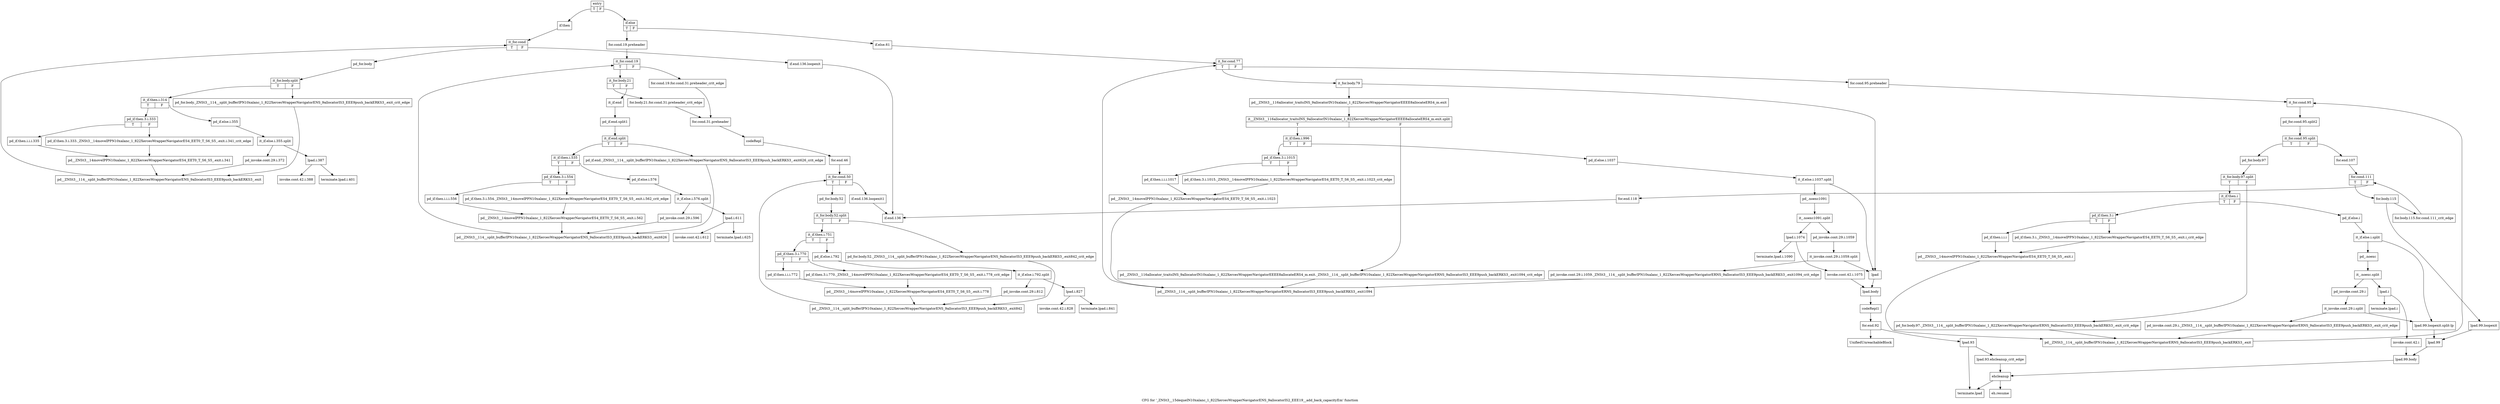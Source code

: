 digraph "CFG for '_ZNSt3__15dequeIN10xalanc_1_822XercesWrapperNavigatorENS_9allocatorIS2_EEE19__add_back_capacityEm' function" {
	label="CFG for '_ZNSt3__15dequeIN10xalanc_1_822XercesWrapperNavigatorENS_9allocatorIS2_EEE19__add_back_capacityEm' function";

	Node0x9429f00 [shape=record,label="{entry|{<s0>T|<s1>F}}"];
	Node0x9429f00:s0 -> Node0x94aae20;
	Node0x9429f00:s1 -> Node0x94ab2d0;
	Node0x94aae20 [shape=record,label="{if.then}"];
	Node0x94aae20 -> Node0x94aae70;
	Node0x94aae70 [shape=record,label="{it_for.cond|{<s0>T|<s1>F}}"];
	Node0x94aae70:s0 -> Node0x94aaec0;
	Node0x94aae70:s1 -> Node0x94ace00;
	Node0x94aaec0 [shape=record,label="{pd_for.body}"];
	Node0x94aaec0 -> Node0xcd2f610;
	Node0xcd2f610 [shape=record,label="{it_for.body.split|{<s0>T|<s1>F}}"];
	Node0xcd2f610:s0 -> Node0x94aaf60;
	Node0xcd2f610:s1 -> Node0x94aaf10;
	Node0x94aaf10 [shape=record,label="{pd_for.body._ZNSt3__114__split_bufferIPN10xalanc_1_822XercesWrapperNavigatorENS_9allocatorIS3_EEE9push_backERKS3_.exit_crit_edge}"];
	Node0x94aaf10 -> Node0x94ab280;
	Node0x94aaf60 [shape=record,label="{it_if.then.i.314|{<s0>T|<s1>F}}"];
	Node0x94aaf60:s0 -> Node0x94aafb0;
	Node0x94aaf60:s1 -> Node0x94ab0f0;
	Node0x94aafb0 [shape=record,label="{pd_if.then.3.i.333|{<s0>T|<s1>F}}"];
	Node0x94aafb0:s0 -> Node0x94ab050;
	Node0x94aafb0:s1 -> Node0x94ab000;
	Node0x94ab000 [shape=record,label="{pd_if.then.3.i.333._ZNSt3__14moveIPPN10xalanc_1_822XercesWrapperNavigatorES4_EET0_T_S6_S5_.exit.i.341_crit_edge}"];
	Node0x94ab000 -> Node0x94ab0a0;
	Node0x94ab050 [shape=record,label="{pd_if.then.i.i.i.335}"];
	Node0x94ab050 -> Node0x94ab0a0;
	Node0x94ab0a0 [shape=record,label="{pd__ZNSt3__14moveIPPN10xalanc_1_822XercesWrapperNavigatorES4_EET0_T_S6_S5_.exit.i.341}"];
	Node0x94ab0a0 -> Node0x94ab280;
	Node0x94ab0f0 [shape=record,label="{pd_if.else.i.355}"];
	Node0x94ab0f0 -> Node0xcd2f660;
	Node0xcd2f660 [shape=record,label="{it_if.else.i.355.split}"];
	Node0xcd2f660 -> Node0x94ab140;
	Node0xcd2f660 -> Node0x94ab190;
	Node0x94ab140 [shape=record,label="{pd_invoke.cont.29.i.372}"];
	Node0x94ab140 -> Node0x94ab280;
	Node0x94ab190 [shape=record,label="{lpad.i.387}"];
	Node0x94ab190 -> Node0x94ab1e0;
	Node0x94ab190 -> Node0x94ab230;
	Node0x94ab1e0 [shape=record,label="{invoke.cont.42.i.388}"];
	Node0x94ab230 [shape=record,label="{terminate.lpad.i.401}"];
	Node0x94ab280 [shape=record,label="{pd__ZNSt3__114__split_bufferIPN10xalanc_1_822XercesWrapperNavigatorENS_9allocatorIS3_EEE9push_backERKS3_.exit}"];
	Node0x94ab280 -> Node0x94aae70;
	Node0x94ab2d0 [shape=record,label="{if.else|{<s0>T|<s1>F}}"];
	Node0x94ab2d0:s0 -> Node0x94ab320;
	Node0x94ab2d0:s1 -> Node0x94abe10;
	Node0x94ab320 [shape=record,label="{for.cond.19.preheader}"];
	Node0x94ab320 -> Node0x94ab370;
	Node0x94ab370 [shape=record,label="{it_for.cond.19|{<s0>T|<s1>F}}"];
	Node0x94ab370:s0 -> Node0x94ab460;
	Node0x94ab370:s1 -> Node0x94ab3c0;
	Node0x94ab3c0 [shape=record,label="{for.cond.19.for.cond.31.preheader_crit_edge}"];
	Node0x94ab3c0 -> Node0x94ab410;
	Node0x94ab410 [shape=record,label="{for.cond.31.preheader}"];
	Node0x94ab410 -> Node0x94ab910;
	Node0x94ab460 [shape=record,label="{it_for.body.21|{<s0>T|<s1>F}}"];
	Node0x94ab460:s0 -> Node0x94ab4b0;
	Node0x94ab460:s1 -> Node0x94ab500;
	Node0x94ab4b0 [shape=record,label="{for.body.21.for.cond.31.preheader_crit_edge}"];
	Node0x94ab4b0 -> Node0x94ab410;
	Node0x94ab500 [shape=record,label="{it_if.end}"];
	Node0x94ab500 -> Node0xcd2f6b0;
	Node0xcd2f6b0 [shape=record,label="{pd_if.end.split1}"];
	Node0xcd2f6b0 -> Node0xcd2f7a0;
	Node0xcd2f7a0 [shape=record,label="{it_if.end.split|{<s0>T|<s1>F}}"];
	Node0xcd2f7a0:s0 -> Node0x94ab5a0;
	Node0xcd2f7a0:s1 -> Node0x94ab550;
	Node0x94ab550 [shape=record,label="{pd_if.end._ZNSt3__114__split_bufferIPN10xalanc_1_822XercesWrapperNavigatorENS_9allocatorIS3_EEE9push_backERKS3_.exit626_crit_edge}"];
	Node0x94ab550 -> Node0x94ab8c0;
	Node0x94ab5a0 [shape=record,label="{it_if.then.i.535|{<s0>T|<s1>F}}"];
	Node0x94ab5a0:s0 -> Node0x94ab5f0;
	Node0x94ab5a0:s1 -> Node0x94ab730;
	Node0x94ab5f0 [shape=record,label="{pd_if.then.3.i.554|{<s0>T|<s1>F}}"];
	Node0x94ab5f0:s0 -> Node0x94ab690;
	Node0x94ab5f0:s1 -> Node0x94ab640;
	Node0x94ab640 [shape=record,label="{pd_if.then.3.i.554._ZNSt3__14moveIPPN10xalanc_1_822XercesWrapperNavigatorES4_EET0_T_S6_S5_.exit.i.562_crit_edge}"];
	Node0x94ab640 -> Node0x94ab6e0;
	Node0x94ab690 [shape=record,label="{pd_if.then.i.i.i.556}"];
	Node0x94ab690 -> Node0x94ab6e0;
	Node0x94ab6e0 [shape=record,label="{pd__ZNSt3__14moveIPPN10xalanc_1_822XercesWrapperNavigatorES4_EET0_T_S6_S5_.exit.i.562}"];
	Node0x94ab6e0 -> Node0x94ab8c0;
	Node0x94ab730 [shape=record,label="{pd_if.else.i.576}"];
	Node0x94ab730 -> Node0xcd2f890;
	Node0xcd2f890 [shape=record,label="{it_if.else.i.576.split}"];
	Node0xcd2f890 -> Node0x94ab780;
	Node0xcd2f890 -> Node0x94ab7d0;
	Node0x94ab780 [shape=record,label="{pd_invoke.cont.29.i.596}"];
	Node0x94ab780 -> Node0x94ab8c0;
	Node0x94ab7d0 [shape=record,label="{lpad.i.611}"];
	Node0x94ab7d0 -> Node0x94ab820;
	Node0x94ab7d0 -> Node0x94ab870;
	Node0x94ab820 [shape=record,label="{invoke.cont.42.i.612}"];
	Node0x94ab870 [shape=record,label="{terminate.lpad.i.625}"];
	Node0x94ab8c0 [shape=record,label="{pd__ZNSt3__114__split_bufferIPN10xalanc_1_822XercesWrapperNavigatorENS_9allocatorIS3_EEE9push_backERKS3_.exit626}"];
	Node0x94ab8c0 -> Node0x94ab370;
	Node0x94ab910 [shape=record,label="{codeRepl}"];
	Node0x94ab910 -> Node0x94ab960;
	Node0x94ab960 [shape=record,label="{for.end.46}"];
	Node0x94ab960 -> Node0x94ab9b0;
	Node0x94ab9b0 [shape=record,label="{it_for.cond.50|{<s0>T|<s1>F}}"];
	Node0x94ab9b0:s0 -> Node0x94aba00;
	Node0x94ab9b0:s1 -> Node0x94ace50;
	Node0x94aba00 [shape=record,label="{pd_for.body.52}"];
	Node0x94aba00 -> Node0xcd2f8e0;
	Node0xcd2f8e0 [shape=record,label="{it_for.body.52.split|{<s0>T|<s1>F}}"];
	Node0xcd2f8e0:s0 -> Node0x94abaa0;
	Node0xcd2f8e0:s1 -> Node0x94aba50;
	Node0x94aba50 [shape=record,label="{pd_for.body.52._ZNSt3__114__split_bufferIPN10xalanc_1_822XercesWrapperNavigatorENS_9allocatorIS3_EEE9push_backERKS3_.exit842_crit_edge}"];
	Node0x94aba50 -> Node0x94abdc0;
	Node0x94abaa0 [shape=record,label="{it_if.then.i.751|{<s0>T|<s1>F}}"];
	Node0x94abaa0:s0 -> Node0x94abaf0;
	Node0x94abaa0:s1 -> Node0x94abc30;
	Node0x94abaf0 [shape=record,label="{pd_if.then.3.i.770|{<s0>T|<s1>F}}"];
	Node0x94abaf0:s0 -> Node0x94abb90;
	Node0x94abaf0:s1 -> Node0x94abb40;
	Node0x94abb40 [shape=record,label="{pd_if.then.3.i.770._ZNSt3__14moveIPPN10xalanc_1_822XercesWrapperNavigatorES4_EET0_T_S6_S5_.exit.i.778_crit_edge}"];
	Node0x94abb40 -> Node0x94abbe0;
	Node0x94abb90 [shape=record,label="{pd_if.then.i.i.i.772}"];
	Node0x94abb90 -> Node0x94abbe0;
	Node0x94abbe0 [shape=record,label="{pd__ZNSt3__14moveIPPN10xalanc_1_822XercesWrapperNavigatorES4_EET0_T_S6_S5_.exit.i.778}"];
	Node0x94abbe0 -> Node0x94abdc0;
	Node0x94abc30 [shape=record,label="{pd_if.else.i.792}"];
	Node0x94abc30 -> Node0xcd2f980;
	Node0xcd2f980 [shape=record,label="{it_if.else.i.792.split}"];
	Node0xcd2f980 -> Node0x94abc80;
	Node0xcd2f980 -> Node0x94abcd0;
	Node0x94abc80 [shape=record,label="{pd_invoke.cont.29.i.812}"];
	Node0x94abc80 -> Node0x94abdc0;
	Node0x94abcd0 [shape=record,label="{lpad.i.827}"];
	Node0x94abcd0 -> Node0x94abd20;
	Node0x94abcd0 -> Node0x94abd70;
	Node0x94abd20 [shape=record,label="{invoke.cont.42.i.828}"];
	Node0x94abd70 [shape=record,label="{terminate.lpad.i.841}"];
	Node0x94abdc0 [shape=record,label="{pd__ZNSt3__114__split_bufferIPN10xalanc_1_822XercesWrapperNavigatorENS_9allocatorIS3_EEE9push_backERKS3_.exit842}"];
	Node0x94abdc0 -> Node0x94ab9b0;
	Node0x94abe10 [shape=record,label="{if.else.61}"];
	Node0x94abe10 -> Node0x94abe60;
	Node0x94abe60 [shape=record,label="{it_for.cond.77|{<s0>T|<s1>F}}"];
	Node0x94abe60:s0 -> Node0x94abf00;
	Node0x94abe60:s1 -> Node0x94abeb0;
	Node0x94abeb0 [shape=record,label="{for.cond.95.preheader}"];
	Node0x94abeb0 -> Node0x94ac5e0;
	Node0x94abf00 [shape=record,label="{it_for.body.79}"];
	Node0x94abf00 -> Node0x94abf50;
	Node0x94abf00 -> Node0x94ac400;
	Node0x94abf50 [shape=record,label="{pd__ZNSt3__116allocator_traitsINS_9allocatorIN10xalanc_1_822XercesWrapperNavigatorEEEE8allocateERS4_m.exit}"];
	Node0x94abf50 -> Node0xcd2fac0;
	Node0xcd2fac0 [shape=record,label="{it__ZNSt3__116allocator_traitsINS_9allocatorIN10xalanc_1_822XercesWrapperNavigatorEEEE8allocateERS4_m.exit.split|{<s0>T|<s1>F}}"];
	Node0xcd2fac0:s0 -> Node0x94abff0;
	Node0xcd2fac0:s1 -> Node0x94abfa0;
	Node0x94abfa0 [shape=record,label="{pd__ZNSt3__116allocator_traitsINS_9allocatorIN10xalanc_1_822XercesWrapperNavigatorEEEE8allocateERS4_m.exit._ZNSt3__114__split_bufferIPN10xalanc_1_822XercesWrapperNavigatorERNS_9allocatorIS3_EEE9push_backERKS3_.exit1094_crit_edge}"];
	Node0x94abfa0 -> Node0x94ac3b0;
	Node0x94abff0 [shape=record,label="{it_if.then.i.996|{<s0>T|<s1>F}}"];
	Node0x94abff0:s0 -> Node0x94ac040;
	Node0x94abff0:s1 -> Node0x94ac180;
	Node0x94ac040 [shape=record,label="{pd_if.then.3.i.1015|{<s0>T|<s1>F}}"];
	Node0x94ac040:s0 -> Node0x94ac0e0;
	Node0x94ac040:s1 -> Node0x94ac090;
	Node0x94ac090 [shape=record,label="{pd_if.then.3.i.1015._ZNSt3__14moveIPPN10xalanc_1_822XercesWrapperNavigatorES4_EET0_T_S6_S5_.exit.i.1023_crit_edge}"];
	Node0x94ac090 -> Node0x94ac130;
	Node0x94ac0e0 [shape=record,label="{pd_if.then.i.i.i.1017}"];
	Node0x94ac0e0 -> Node0x94ac130;
	Node0x94ac130 [shape=record,label="{pd__ZNSt3__14moveIPPN10xalanc_1_822XercesWrapperNavigatorES4_EET0_T_S6_S5_.exit.i.1023}"];
	Node0x94ac130 -> Node0x94ac3b0;
	Node0x94ac180 [shape=record,label="{pd_if.else.i.1037}"];
	Node0x94ac180 -> Node0xcd2f930;
	Node0xcd2f930 [shape=record,label="{it_if.else.i.1037.split}"];
	Node0xcd2f930 -> Node0x94ac1d0;
	Node0xcd2f930 -> Node0x94ac400;
	Node0x94ac1d0 [shape=record,label="{pd_.noexc1091}"];
	Node0x94ac1d0 -> Node0xcd2f9d0;
	Node0xcd2f9d0 [shape=record,label="{it_.noexc1091.split}"];
	Node0xcd2f9d0 -> Node0x94ac220;
	Node0xcd2f9d0 -> Node0x94ac2c0;
	Node0x94ac220 [shape=record,label="{pd_invoke.cont.29.i.1059}"];
	Node0x94ac220 -> Node0xcd2f7f0;
	Node0xcd2f7f0 [shape=record,label="{it_invoke.cont.29.i.1059.split}"];
	Node0xcd2f7f0 -> Node0x94ac270;
	Node0xcd2f7f0 -> Node0x94ac400;
	Node0x94ac270 [shape=record,label="{pd_invoke.cont.29.i.1059._ZNSt3__114__split_bufferIPN10xalanc_1_822XercesWrapperNavigatorERNS_9allocatorIS3_EEE9push_backERKS3_.exit1094_crit_edge}"];
	Node0x94ac270 -> Node0x94ac3b0;
	Node0x94ac2c0 [shape=record,label="{lpad.i.1074}"];
	Node0x94ac2c0 -> Node0x94ac310;
	Node0x94ac2c0 -> Node0x94ac360;
	Node0x94ac310 [shape=record,label="{invoke.cont.42.i.1075}"];
	Node0x94ac310 -> Node0x94ac450;
	Node0x94ac360 [shape=record,label="{terminate.lpad.i.1090}"];
	Node0x94ac3b0 [shape=record,label="{pd__ZNSt3__114__split_bufferIPN10xalanc_1_822XercesWrapperNavigatorERNS_9allocatorIS3_EEE9push_backERKS3_.exit1094}"];
	Node0x94ac3b0 -> Node0x94abe60;
	Node0x94ac400 [shape=record,label="{lpad}"];
	Node0x94ac400 -> Node0x94ac450;
	Node0x94ac450 [shape=record,label="{lpad.body}"];
	Node0x94ac450 -> Node0x94ac4a0;
	Node0x94ac4a0 [shape=record,label="{codeRepl1}"];
	Node0x94ac4a0 -> Node0x94ac4f0;
	Node0x94ac4f0 [shape=record,label="{for.end.92}"];
	Node0x94ac4f0 -> Node0x94acf90;
	Node0x94ac4f0 -> Node0x94ac540;
	Node0x94ac540 [shape=record,label="{lpad.93}"];
	Node0x94ac540 -> Node0x94ac590;
	Node0x94ac540 -> Node0x94acf40;
	Node0x94ac590 [shape=record,label="{lpad.93.ehcleanup_crit_edge}"];
	Node0x94ac590 -> Node0x94acdb0;
	Node0x94ac5e0 [shape=record,label="{it_for.cond.95}"];
	Node0x94ac5e0 -> Node0xcd2fc00;
	Node0xcd2fc00 [shape=record,label="{pd_for.cond.95.split2}"];
	Node0xcd2fc00 -> Node0xcd2fb10;
	Node0xcd2fb10 [shape=record,label="{it_for.cond.95.split|{<s0>T|<s1>F}}"];
	Node0xcd2fb10:s0 -> Node0x94ac630;
	Node0xcd2fb10:s1 -> Node0x94acc20;
	Node0x94ac630 [shape=record,label="{pd_for.body.97}"];
	Node0x94ac630 -> Node0xcd2fde0;
	Node0xcd2fde0 [shape=record,label="{it_for.body.97.split|{<s0>T|<s1>F}}"];
	Node0xcd2fde0:s0 -> Node0x94ac6d0;
	Node0xcd2fde0:s1 -> Node0x94ac680;
	Node0x94ac680 [shape=record,label="{pd_for.body.97._ZNSt3__114__split_bufferIPN10xalanc_1_822XercesWrapperNavigatorERNS_9allocatorIS3_EEE9push_backERKS3_.exit_crit_edge}"];
	Node0x94ac680 -> Node0x94aca90;
	Node0x94ac6d0 [shape=record,label="{it_if.then.i|{<s0>T|<s1>F}}"];
	Node0x94ac6d0:s0 -> Node0x94ac720;
	Node0x94ac6d0:s1 -> Node0x94ac860;
	Node0x94ac720 [shape=record,label="{pd_if.then.3.i|{<s0>T|<s1>F}}"];
	Node0x94ac720:s0 -> Node0x94ac7c0;
	Node0x94ac720:s1 -> Node0x94ac770;
	Node0x94ac770 [shape=record,label="{pd_if.then.3.i._ZNSt3__14moveIPPN10xalanc_1_822XercesWrapperNavigatorES4_EET0_T_S6_S5_.exit.i_crit_edge}"];
	Node0x94ac770 -> Node0x94ac810;
	Node0x94ac7c0 [shape=record,label="{pd_if.then.i.i.i}"];
	Node0x94ac7c0 -> Node0x94ac810;
	Node0x94ac810 [shape=record,label="{pd__ZNSt3__14moveIPPN10xalanc_1_822XercesWrapperNavigatorES4_EET0_T_S6_S5_.exit.i}"];
	Node0x94ac810 -> Node0x94aca90;
	Node0x94ac860 [shape=record,label="{pd_if.else.i}"];
	Node0x94ac860 -> Node0xcd2fbb0;
	Node0xcd2fbb0 [shape=record,label="{it_if.else.i.split}"];
	Node0xcd2fbb0 -> Node0x94ac8b0;
	Node0xcd2fbb0 -> Node0x94acb30;
	Node0x94ac8b0 [shape=record,label="{pd_.noexc}"];
	Node0x94ac8b0 -> Node0xcd2fc50;
	Node0xcd2fc50 [shape=record,label="{it_.noexc.split}"];
	Node0xcd2fc50 -> Node0x94ac900;
	Node0xcd2fc50 -> Node0x94ac9a0;
	Node0x94ac900 [shape=record,label="{pd_invoke.cont.29.i}"];
	Node0x94ac900 -> Node0xcd2fd40;
	Node0xcd2fd40 [shape=record,label="{it_invoke.cont.29.i.split}"];
	Node0xcd2fd40 -> Node0x94ac950;
	Node0xcd2fd40 -> Node0x94acb30;
	Node0x94ac950 [shape=record,label="{pd_invoke.cont.29.i._ZNSt3__114__split_bufferIPN10xalanc_1_822XercesWrapperNavigatorERNS_9allocatorIS3_EEE9push_backERKS3_.exit_crit_edge}"];
	Node0x94ac950 -> Node0x94aca90;
	Node0x94ac9a0 [shape=record,label="{lpad.i}"];
	Node0x94ac9a0 -> Node0x94ac9f0;
	Node0x94ac9a0 -> Node0x94aca40;
	Node0x94ac9f0 [shape=record,label="{invoke.cont.42.i}"];
	Node0x94ac9f0 -> Node0x94acbd0;
	Node0x94aca40 [shape=record,label="{terminate.lpad.i}"];
	Node0x94aca90 [shape=record,label="{pd__ZNSt3__114__split_bufferIPN10xalanc_1_822XercesWrapperNavigatorERNS_9allocatorIS3_EEE9push_backERKS3_.exit}"];
	Node0x94aca90 -> Node0x94ac5e0;
	Node0x94acae0 [shape=record,label="{lpad.99.loopexit}"];
	Node0x94acae0 -> Node0x94acb80;
	Node0x94acb30 [shape=record,label="{lpad.99.loopexit.split-lp}"];
	Node0x94acb30 -> Node0x94acb80;
	Node0x94acb80 [shape=record,label="{lpad.99}"];
	Node0x94acb80 -> Node0x94acbd0;
	Node0x94acbd0 [shape=record,label="{lpad.99.body}"];
	Node0x94acbd0 -> Node0x94acdb0;
	Node0x94acc20 [shape=record,label="{for.end.107}"];
	Node0x94acc20 -> Node0x94acc70;
	Node0x94acc70 [shape=record,label="{for.cond.111|{<s0>T|<s1>F}}"];
	Node0x94acc70:s0 -> Node0x94accc0;
	Node0x94acc70:s1 -> Node0x94acd60;
	Node0x94accc0 [shape=record,label="{for.body.115}"];
	Node0x94accc0 -> Node0x94acd10;
	Node0x94accc0 -> Node0x94acae0;
	Node0x94acd10 [shape=record,label="{for.body.115.for.cond.111_crit_edge}"];
	Node0x94acd10 -> Node0x94acc70;
	Node0x94acd60 [shape=record,label="{for.end.118}"];
	Node0x94acd60 -> Node0x94acea0;
	Node0x94acdb0 [shape=record,label="{ehcleanup}"];
	Node0x94acdb0 -> Node0x94acef0;
	Node0x94acdb0 -> Node0x94acf40;
	Node0x94ace00 [shape=record,label="{if.end.136.loopexit}"];
	Node0x94ace00 -> Node0x94acea0;
	Node0x94ace50 [shape=record,label="{if.end.136.loopexit1}"];
	Node0x94ace50 -> Node0x94acea0;
	Node0x94acea0 [shape=record,label="{if.end.136}"];
	Node0x94acef0 [shape=record,label="{eh.resume}"];
	Node0x94acf40 [shape=record,label="{terminate.lpad}"];
	Node0x94acf90 [shape=record,label="{UnifiedUnreachableBlock}"];
}

